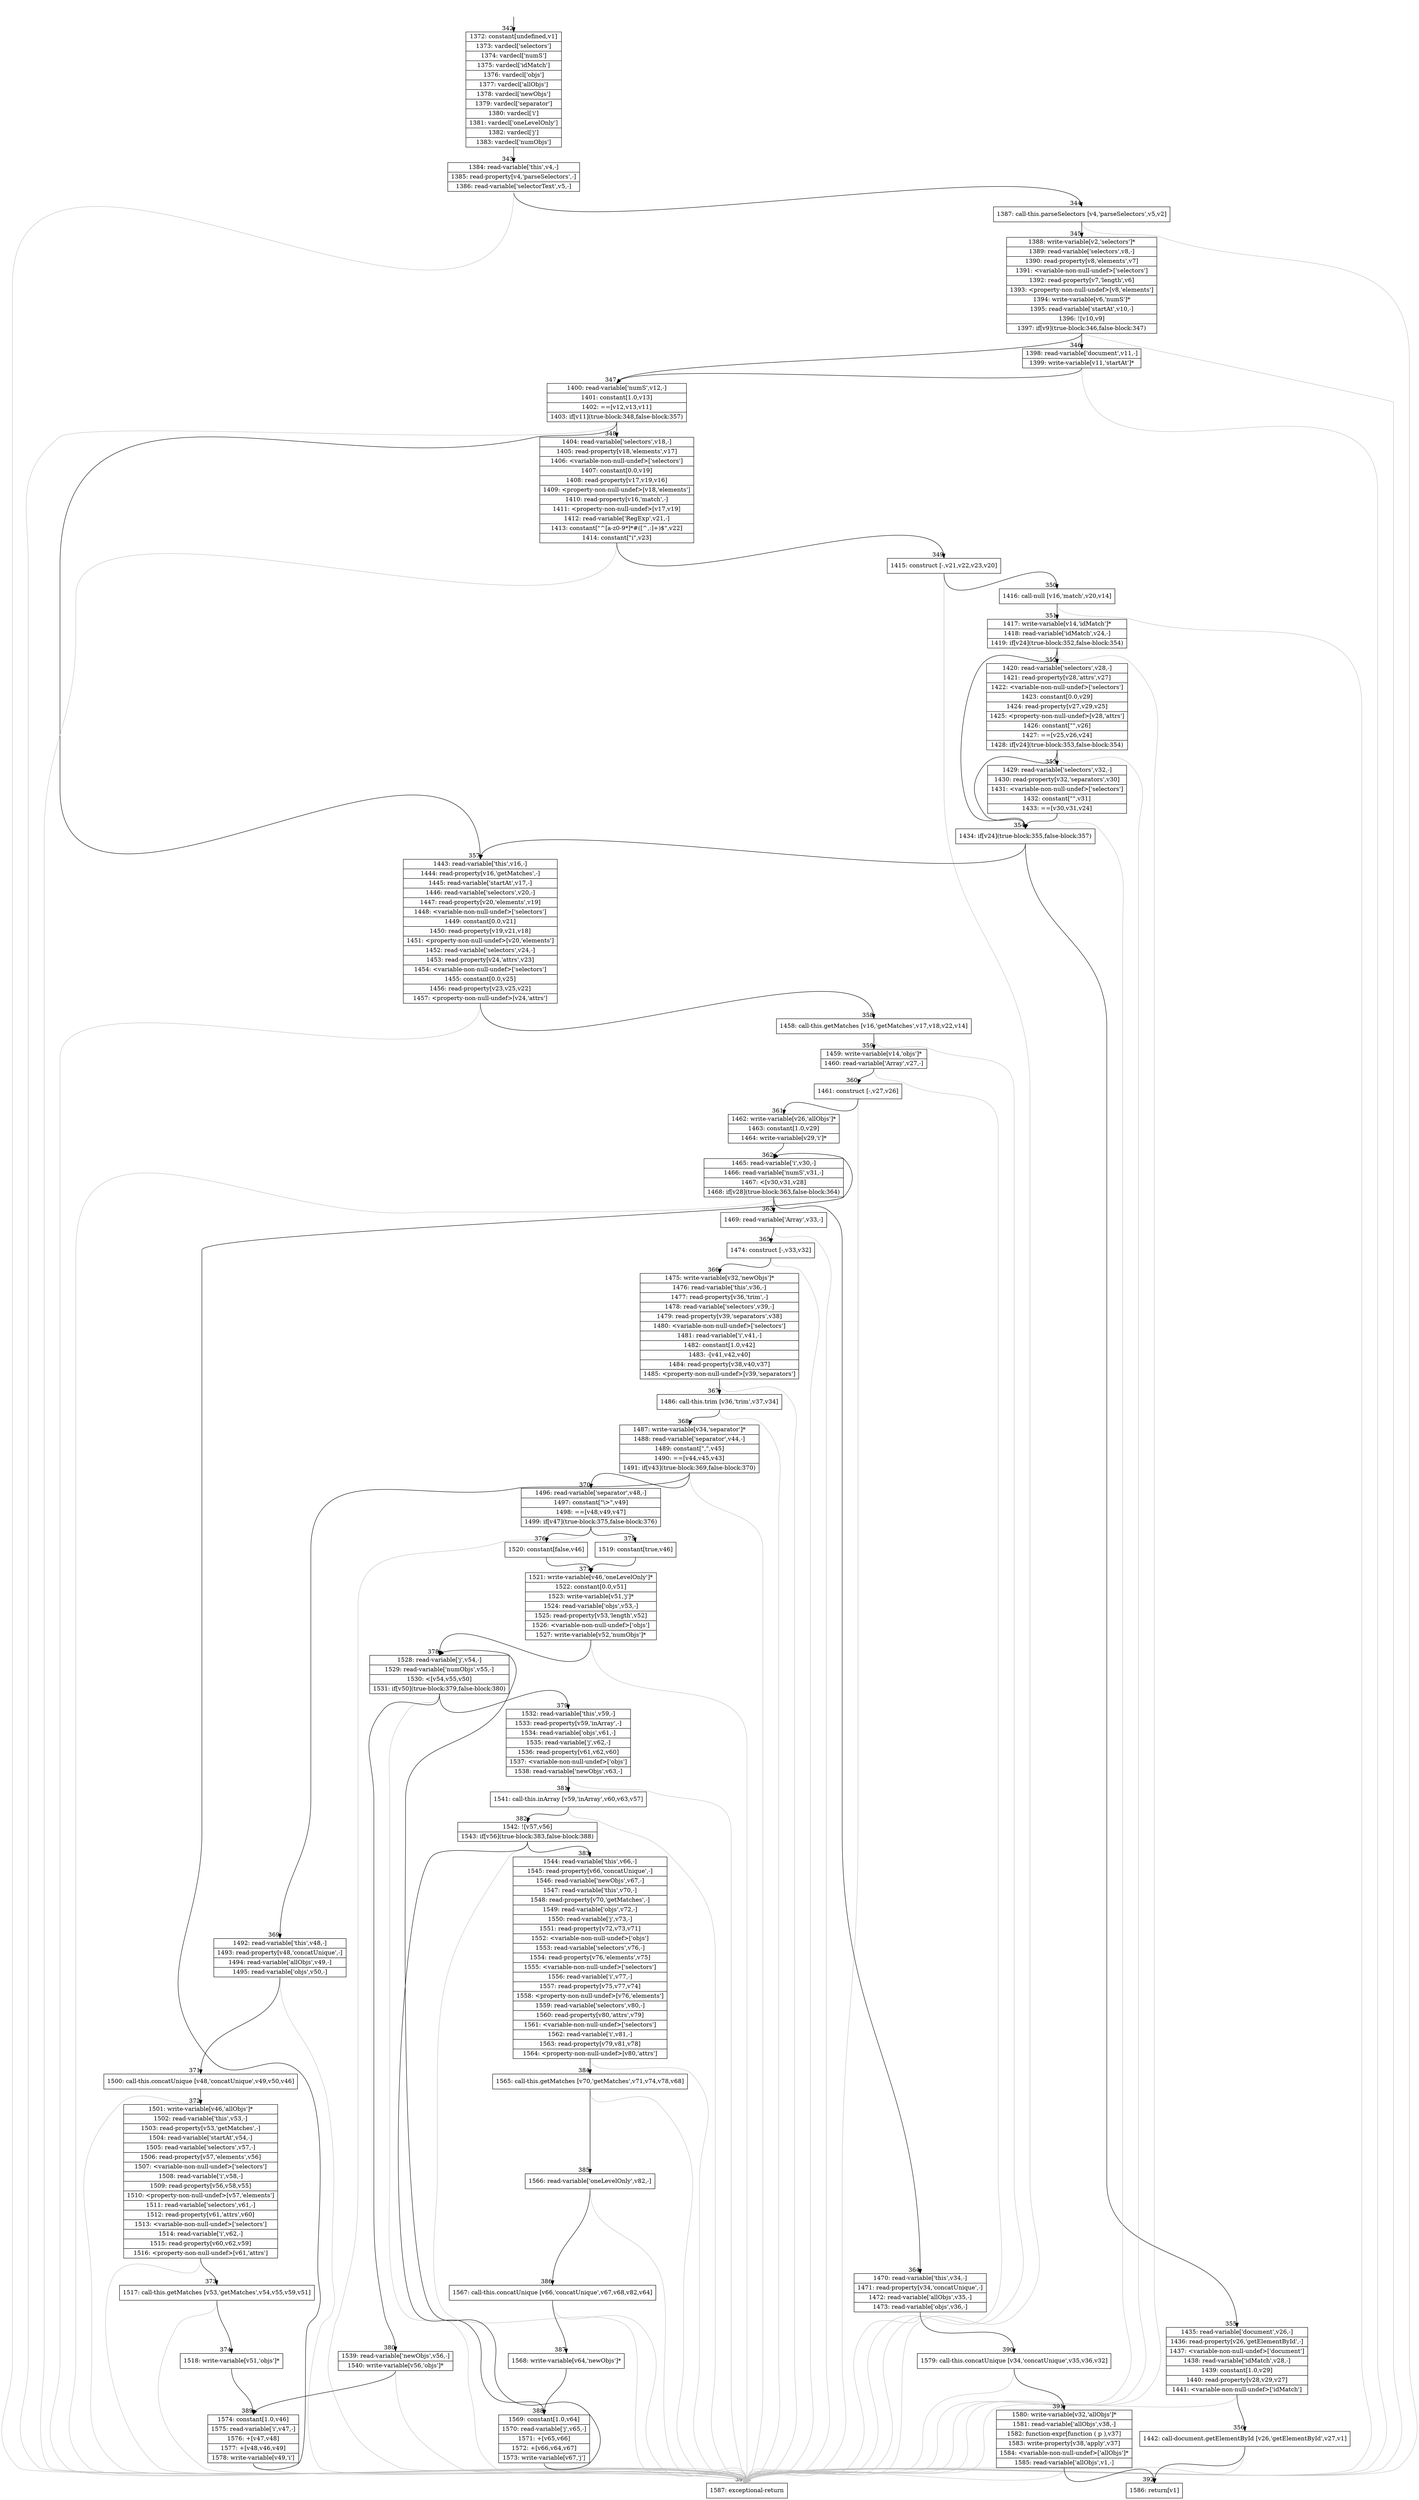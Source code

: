digraph {
rankdir="TD"
BB_entry8[shape=none,label=""];
BB_entry8 -> BB342 [tailport=s, headport=n, headlabel="    342"]
BB342 [shape=record label="{1372: constant[undefined,v1]|1373: vardecl['selectors']|1374: vardecl['numS']|1375: vardecl['idMatch']|1376: vardecl['objs']|1377: vardecl['allObjs']|1378: vardecl['newObjs']|1379: vardecl['separator']|1380: vardecl['i']|1381: vardecl['oneLevelOnly']|1382: vardecl['j']|1383: vardecl['numObjs']}" ] 
BB342 -> BB343 [tailport=s, headport=n, headlabel="      343"]
BB343 [shape=record label="{1384: read-variable['this',v4,-]|1385: read-property[v4,'parseSelectors',-]|1386: read-variable['selectorText',v5,-]}" ] 
BB343 -> BB344 [tailport=s, headport=n, headlabel="      344"]
BB343 -> BB393 [tailport=s, headport=n, color=gray, headlabel="      393"]
BB344 [shape=record label="{1387: call-this.parseSelectors [v4,'parseSelectors',v5,v2]}" ] 
BB344 -> BB345 [tailport=s, headport=n, headlabel="      345"]
BB344 -> BB393 [tailport=s, headport=n, color=gray]
BB345 [shape=record label="{1388: write-variable[v2,'selectors']*|1389: read-variable['selectors',v8,-]|1390: read-property[v8,'elements',v7]|1391: \<variable-non-null-undef\>['selectors']|1392: read-property[v7,'length',v6]|1393: \<property-non-null-undef\>[v8,'elements']|1394: write-variable[v6,'numS']*|1395: read-variable['startAt',v10,-]|1396: ![v10,v9]|1397: if[v9](true-block:346,false-block:347)}" ] 
BB345 -> BB346 [tailport=s, headport=n, headlabel="      346"]
BB345 -> BB347 [tailport=s, headport=n, headlabel="      347"]
BB345 -> BB393 [tailport=s, headport=n, color=gray]
BB346 [shape=record label="{1398: read-variable['document',v11,-]|1399: write-variable[v11,'startAt']*}" ] 
BB346 -> BB347 [tailport=s, headport=n]
BB346 -> BB393 [tailport=s, headport=n, color=gray]
BB347 [shape=record label="{1400: read-variable['numS',v12,-]|1401: constant[1.0,v13]|1402: ==[v12,v13,v11]|1403: if[v11](true-block:348,false-block:357)}" ] 
BB347 -> BB348 [tailport=s, headport=n, headlabel="      348"]
BB347 -> BB357 [tailport=s, headport=n, headlabel="      357"]
BB347 -> BB393 [tailport=s, headport=n, color=gray]
BB348 [shape=record label="{1404: read-variable['selectors',v18,-]|1405: read-property[v18,'elements',v17]|1406: \<variable-non-null-undef\>['selectors']|1407: constant[0.0,v19]|1408: read-property[v17,v19,v16]|1409: \<property-non-null-undef\>[v18,'elements']|1410: read-property[v16,'match',-]|1411: \<property-non-null-undef\>[v17,v19]|1412: read-variable['RegExp',v21,-]|1413: constant[\"^[a-z0-9*]*#([^,:]+)$\",v22]|1414: constant[\"i\",v23]}" ] 
BB348 -> BB349 [tailport=s, headport=n, headlabel="      349"]
BB348 -> BB393 [tailport=s, headport=n, color=gray]
BB349 [shape=record label="{1415: construct [-,v21,v22,v23,v20]}" ] 
BB349 -> BB350 [tailport=s, headport=n, headlabel="      350"]
BB349 -> BB393 [tailport=s, headport=n, color=gray]
BB350 [shape=record label="{1416: call-null [v16,'match',v20,v14]}" ] 
BB350 -> BB351 [tailport=s, headport=n, headlabel="      351"]
BB350 -> BB393 [tailport=s, headport=n, color=gray]
BB351 [shape=record label="{1417: write-variable[v14,'idMatch']*|1418: read-variable['idMatch',v24,-]|1419: if[v24](true-block:352,false-block:354)}" ] 
BB351 -> BB354 [tailport=s, headport=n, headlabel="      354"]
BB351 -> BB352 [tailport=s, headport=n, headlabel="      352"]
BB351 -> BB393 [tailport=s, headport=n, color=gray]
BB352 [shape=record label="{1420: read-variable['selectors',v28,-]|1421: read-property[v28,'attrs',v27]|1422: \<variable-non-null-undef\>['selectors']|1423: constant[0.0,v29]|1424: read-property[v27,v29,v25]|1425: \<property-non-null-undef\>[v28,'attrs']|1426: constant[\"\",v26]|1427: ==[v25,v26,v24]|1428: if[v24](true-block:353,false-block:354)}" ] 
BB352 -> BB354 [tailport=s, headport=n]
BB352 -> BB353 [tailport=s, headport=n, headlabel="      353"]
BB352 -> BB393 [tailport=s, headport=n, color=gray]
BB353 [shape=record label="{1429: read-variable['selectors',v32,-]|1430: read-property[v32,'separators',v30]|1431: \<variable-non-null-undef\>['selectors']|1432: constant[\"\",v31]|1433: ==[v30,v31,v24]}" ] 
BB353 -> BB354 [tailport=s, headport=n]
BB353 -> BB393 [tailport=s, headport=n, color=gray]
BB354 [shape=record label="{1434: if[v24](true-block:355,false-block:357)}" ] 
BB354 -> BB355 [tailport=s, headport=n, headlabel="      355"]
BB354 -> BB357 [tailport=s, headport=n]
BB355 [shape=record label="{1435: read-variable['document',v26,-]|1436: read-property[v26,'getElementById',-]|1437: \<variable-non-null-undef\>['document']|1438: read-variable['idMatch',v28,-]|1439: constant[1.0,v29]|1440: read-property[v28,v29,v27]|1441: \<variable-non-null-undef\>['idMatch']}" ] 
BB355 -> BB356 [tailport=s, headport=n, headlabel="      356"]
BB355 -> BB393 [tailport=s, headport=n, color=gray]
BB356 [shape=record label="{1442: call-document.getElementById [v26,'getElementById',v27,v1]}" ] 
BB356 -> BB392 [tailport=s, headport=n, headlabel="      392"]
BB356 -> BB393 [tailport=s, headport=n, color=gray]
BB357 [shape=record label="{1443: read-variable['this',v16,-]|1444: read-property[v16,'getMatches',-]|1445: read-variable['startAt',v17,-]|1446: read-variable['selectors',v20,-]|1447: read-property[v20,'elements',v19]|1448: \<variable-non-null-undef\>['selectors']|1449: constant[0.0,v21]|1450: read-property[v19,v21,v18]|1451: \<property-non-null-undef\>[v20,'elements']|1452: read-variable['selectors',v24,-]|1453: read-property[v24,'attrs',v23]|1454: \<variable-non-null-undef\>['selectors']|1455: constant[0.0,v25]|1456: read-property[v23,v25,v22]|1457: \<property-non-null-undef\>[v24,'attrs']}" ] 
BB357 -> BB358 [tailport=s, headport=n, headlabel="      358"]
BB357 -> BB393 [tailport=s, headport=n, color=gray]
BB358 [shape=record label="{1458: call-this.getMatches [v16,'getMatches',v17,v18,v22,v14]}" ] 
BB358 -> BB359 [tailport=s, headport=n, headlabel="      359"]
BB358 -> BB393 [tailport=s, headport=n, color=gray]
BB359 [shape=record label="{1459: write-variable[v14,'objs']*|1460: read-variable['Array',v27,-]}" ] 
BB359 -> BB360 [tailport=s, headport=n, headlabel="      360"]
BB359 -> BB393 [tailport=s, headport=n, color=gray]
BB360 [shape=record label="{1461: construct [-,v27,v26]}" ] 
BB360 -> BB361 [tailport=s, headport=n, headlabel="      361"]
BB360 -> BB393 [tailport=s, headport=n, color=gray]
BB361 [shape=record label="{1462: write-variable[v26,'allObjs']*|1463: constant[1.0,v29]|1464: write-variable[v29,'i']*}" ] 
BB361 -> BB362 [tailport=s, headport=n, headlabel="      362"]
BB362 [shape=record label="{1465: read-variable['i',v30,-]|1466: read-variable['numS',v31,-]|1467: \<[v30,v31,v28]|1468: if[v28](true-block:363,false-block:364)}" ] 
BB362 -> BB363 [tailport=s, headport=n, headlabel="      363"]
BB362 -> BB364 [tailport=s, headport=n, headlabel="      364"]
BB362 -> BB393 [tailport=s, headport=n, color=gray]
BB363 [shape=record label="{1469: read-variable['Array',v33,-]}" ] 
BB363 -> BB365 [tailport=s, headport=n, headlabel="      365"]
BB363 -> BB393 [tailport=s, headport=n, color=gray]
BB364 [shape=record label="{1470: read-variable['this',v34,-]|1471: read-property[v34,'concatUnique',-]|1472: read-variable['allObjs',v35,-]|1473: read-variable['objs',v36,-]}" ] 
BB364 -> BB390 [tailport=s, headport=n, headlabel="      390"]
BB364 -> BB393 [tailport=s, headport=n, color=gray]
BB365 [shape=record label="{1474: construct [-,v33,v32]}" ] 
BB365 -> BB366 [tailport=s, headport=n, headlabel="      366"]
BB365 -> BB393 [tailport=s, headport=n, color=gray]
BB366 [shape=record label="{1475: write-variable[v32,'newObjs']*|1476: read-variable['this',v36,-]|1477: read-property[v36,'trim',-]|1478: read-variable['selectors',v39,-]|1479: read-property[v39,'separators',v38]|1480: \<variable-non-null-undef\>['selectors']|1481: read-variable['i',v41,-]|1482: constant[1.0,v42]|1483: -[v41,v42,v40]|1484: read-property[v38,v40,v37]|1485: \<property-non-null-undef\>[v39,'separators']}" ] 
BB366 -> BB367 [tailport=s, headport=n, headlabel="      367"]
BB366 -> BB393 [tailport=s, headport=n, color=gray]
BB367 [shape=record label="{1486: call-this.trim [v36,'trim',v37,v34]}" ] 
BB367 -> BB368 [tailport=s, headport=n, headlabel="      368"]
BB367 -> BB393 [tailport=s, headport=n, color=gray]
BB368 [shape=record label="{1487: write-variable[v34,'separator']*|1488: read-variable['separator',v44,-]|1489: constant[\",\",v45]|1490: ==[v44,v45,v43]|1491: if[v43](true-block:369,false-block:370)}" ] 
BB368 -> BB369 [tailport=s, headport=n, headlabel="      369"]
BB368 -> BB370 [tailport=s, headport=n, headlabel="      370"]
BB368 -> BB393 [tailport=s, headport=n, color=gray]
BB369 [shape=record label="{1492: read-variable['this',v48,-]|1493: read-property[v48,'concatUnique',-]|1494: read-variable['allObjs',v49,-]|1495: read-variable['objs',v50,-]}" ] 
BB369 -> BB371 [tailport=s, headport=n, headlabel="      371"]
BB369 -> BB393 [tailport=s, headport=n, color=gray]
BB370 [shape=record label="{1496: read-variable['separator',v48,-]|1497: constant[\"\\\>\",v49]|1498: ==[v48,v49,v47]|1499: if[v47](true-block:375,false-block:376)}" ] 
BB370 -> BB375 [tailport=s, headport=n, headlabel="      375"]
BB370 -> BB376 [tailport=s, headport=n, headlabel="      376"]
BB370 -> BB393 [tailport=s, headport=n, color=gray]
BB371 [shape=record label="{1500: call-this.concatUnique [v48,'concatUnique',v49,v50,v46]}" ] 
BB371 -> BB372 [tailport=s, headport=n, headlabel="      372"]
BB371 -> BB393 [tailport=s, headport=n, color=gray]
BB372 [shape=record label="{1501: write-variable[v46,'allObjs']*|1502: read-variable['this',v53,-]|1503: read-property[v53,'getMatches',-]|1504: read-variable['startAt',v54,-]|1505: read-variable['selectors',v57,-]|1506: read-property[v57,'elements',v56]|1507: \<variable-non-null-undef\>['selectors']|1508: read-variable['i',v58,-]|1509: read-property[v56,v58,v55]|1510: \<property-non-null-undef\>[v57,'elements']|1511: read-variable['selectors',v61,-]|1512: read-property[v61,'attrs',v60]|1513: \<variable-non-null-undef\>['selectors']|1514: read-variable['i',v62,-]|1515: read-property[v60,v62,v59]|1516: \<property-non-null-undef\>[v61,'attrs']}" ] 
BB372 -> BB373 [tailport=s, headport=n, headlabel="      373"]
BB372 -> BB393 [tailport=s, headport=n, color=gray]
BB373 [shape=record label="{1517: call-this.getMatches [v53,'getMatches',v54,v55,v59,v51]}" ] 
BB373 -> BB374 [tailport=s, headport=n, headlabel="      374"]
BB373 -> BB393 [tailport=s, headport=n, color=gray]
BB374 [shape=record label="{1518: write-variable[v51,'objs']*}" ] 
BB374 -> BB389 [tailport=s, headport=n, headlabel="      389"]
BB375 [shape=record label="{1519: constant[true,v46]}" ] 
BB375 -> BB377 [tailport=s, headport=n, headlabel="      377"]
BB376 [shape=record label="{1520: constant[false,v46]}" ] 
BB376 -> BB377 [tailport=s, headport=n]
BB377 [shape=record label="{1521: write-variable[v46,'oneLevelOnly']*|1522: constant[0.0,v51]|1523: write-variable[v51,'j']*|1524: read-variable['objs',v53,-]|1525: read-property[v53,'length',v52]|1526: \<variable-non-null-undef\>['objs']|1527: write-variable[v52,'numObjs']*}" ] 
BB377 -> BB378 [tailport=s, headport=n, headlabel="      378"]
BB377 -> BB393 [tailport=s, headport=n, color=gray]
BB378 [shape=record label="{1528: read-variable['j',v54,-]|1529: read-variable['numObjs',v55,-]|1530: \<[v54,v55,v50]|1531: if[v50](true-block:379,false-block:380)}" ] 
BB378 -> BB379 [tailport=s, headport=n, headlabel="      379"]
BB378 -> BB380 [tailport=s, headport=n, headlabel="      380"]
BB378 -> BB393 [tailport=s, headport=n, color=gray]
BB379 [shape=record label="{1532: read-variable['this',v59,-]|1533: read-property[v59,'inArray',-]|1534: read-variable['objs',v61,-]|1535: read-variable['j',v62,-]|1536: read-property[v61,v62,v60]|1537: \<variable-non-null-undef\>['objs']|1538: read-variable['newObjs',v63,-]}" ] 
BB379 -> BB381 [tailport=s, headport=n, headlabel="      381"]
BB379 -> BB393 [tailport=s, headport=n, color=gray]
BB380 [shape=record label="{1539: read-variable['newObjs',v56,-]|1540: write-variable[v56,'objs']*}" ] 
BB380 -> BB389 [tailport=s, headport=n]
BB380 -> BB393 [tailport=s, headport=n, color=gray]
BB381 [shape=record label="{1541: call-this.inArray [v59,'inArray',v60,v63,v57]}" ] 
BB381 -> BB382 [tailport=s, headport=n, headlabel="      382"]
BB381 -> BB393 [tailport=s, headport=n, color=gray]
BB382 [shape=record label="{1542: ![v57,v56]|1543: if[v56](true-block:383,false-block:388)}" ] 
BB382 -> BB383 [tailport=s, headport=n, headlabel="      383"]
BB382 -> BB388 [tailport=s, headport=n, headlabel="      388"]
BB382 -> BB393 [tailport=s, headport=n, color=gray]
BB383 [shape=record label="{1544: read-variable['this',v66,-]|1545: read-property[v66,'concatUnique',-]|1546: read-variable['newObjs',v67,-]|1547: read-variable['this',v70,-]|1548: read-property[v70,'getMatches',-]|1549: read-variable['objs',v72,-]|1550: read-variable['j',v73,-]|1551: read-property[v72,v73,v71]|1552: \<variable-non-null-undef\>['objs']|1553: read-variable['selectors',v76,-]|1554: read-property[v76,'elements',v75]|1555: \<variable-non-null-undef\>['selectors']|1556: read-variable['i',v77,-]|1557: read-property[v75,v77,v74]|1558: \<property-non-null-undef\>[v76,'elements']|1559: read-variable['selectors',v80,-]|1560: read-property[v80,'attrs',v79]|1561: \<variable-non-null-undef\>['selectors']|1562: read-variable['i',v81,-]|1563: read-property[v79,v81,v78]|1564: \<property-non-null-undef\>[v80,'attrs']}" ] 
BB383 -> BB384 [tailport=s, headport=n, headlabel="      384"]
BB383 -> BB393 [tailport=s, headport=n, color=gray]
BB384 [shape=record label="{1565: call-this.getMatches [v70,'getMatches',v71,v74,v78,v68]}" ] 
BB384 -> BB385 [tailport=s, headport=n, headlabel="      385"]
BB384 -> BB393 [tailport=s, headport=n, color=gray]
BB385 [shape=record label="{1566: read-variable['oneLevelOnly',v82,-]}" ] 
BB385 -> BB386 [tailport=s, headport=n, headlabel="      386"]
BB385 -> BB393 [tailport=s, headport=n, color=gray]
BB386 [shape=record label="{1567: call-this.concatUnique [v66,'concatUnique',v67,v68,v82,v64]}" ] 
BB386 -> BB387 [tailport=s, headport=n, headlabel="      387"]
BB386 -> BB393 [tailport=s, headport=n, color=gray]
BB387 [shape=record label="{1568: write-variable[v64,'newObjs']*}" ] 
BB387 -> BB388 [tailport=s, headport=n]
BB388 [shape=record label="{1569: constant[1.0,v64]|1570: read-variable['j',v65,-]|1571: +[v65,v66]|1572: +[v66,v64,v67]|1573: write-variable[v67,'j']}" ] 
BB388 -> BB378 [tailport=s, headport=n]
BB388 -> BB393 [tailport=s, headport=n, color=gray]
BB389 [shape=record label="{1574: constant[1.0,v46]|1575: read-variable['i',v47,-]|1576: +[v47,v48]|1577: +[v48,v46,v49]|1578: write-variable[v49,'i']}" ] 
BB389 -> BB362 [tailport=s, headport=n]
BB389 -> BB393 [tailport=s, headport=n, color=gray]
BB390 [shape=record label="{1579: call-this.concatUnique [v34,'concatUnique',v35,v36,v32]}" ] 
BB390 -> BB391 [tailport=s, headport=n, headlabel="      391"]
BB390 -> BB393 [tailport=s, headport=n, color=gray]
BB391 [shape=record label="{1580: write-variable[v32,'allObjs']*|1581: read-variable['allObjs',v38,-]|1582: function-expr[function ( p ),v37]|1583: write-property[v38,'apply',v37]|1584: \<variable-non-null-undef\>['allObjs']*|1585: read-variable['allObjs',v1,-]}" ] 
BB391 -> BB392 [tailport=s, headport=n]
BB391 -> BB393 [tailport=s, headport=n, color=gray]
BB392 [shape=record label="{1586: return[v1]}" ] 
BB393 [shape=record label="{1587: exceptional-return}" ] 
//#$~ 292
}
